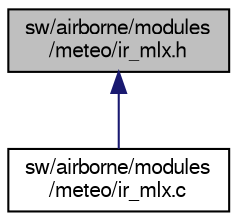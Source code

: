 digraph "sw/airborne/modules/meteo/ir_mlx.h"
{
  edge [fontname="FreeSans",fontsize="10",labelfontname="FreeSans",labelfontsize="10"];
  node [fontname="FreeSans",fontsize="10",shape=record];
  Node1 [label="sw/airborne/modules\l/meteo/ir_mlx.h",height=0.2,width=0.4,color="black", fillcolor="grey75", style="filled", fontcolor="black"];
  Node1 -> Node2 [dir="back",color="midnightblue",fontsize="10",style="solid",fontname="FreeSans"];
  Node2 [label="sw/airborne/modules\l/meteo/ir_mlx.c",height=0.2,width=0.4,color="black", fillcolor="white", style="filled",URL="$ir__mlx_8c.html",tooltip="Melexis MLX90614 I2C. "];
}
